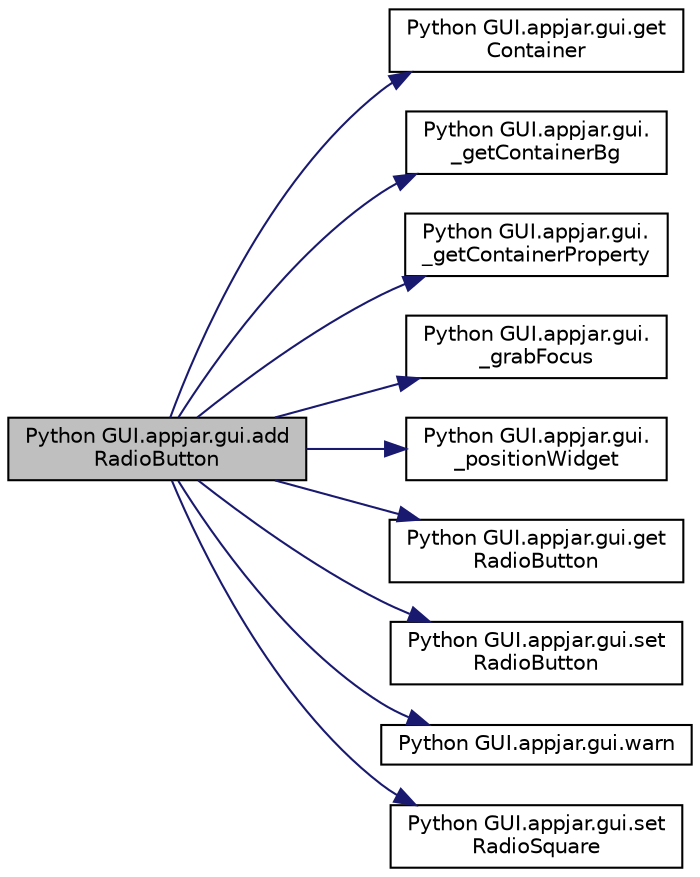 digraph "Python GUI.appjar.gui.addRadioButton"
{
  edge [fontname="Helvetica",fontsize="10",labelfontname="Helvetica",labelfontsize="10"];
  node [fontname="Helvetica",fontsize="10",shape=record];
  rankdir="LR";
  Node705 [label="Python GUI.appjar.gui.add\lRadioButton",height=0.2,width=0.4,color="black", fillcolor="grey75", style="filled", fontcolor="black"];
  Node705 -> Node706 [color="midnightblue",fontsize="10",style="solid",fontname="Helvetica"];
  Node706 [label="Python GUI.appjar.gui.get\lContainer",height=0.2,width=0.4,color="black", fillcolor="white", style="filled",URL="$class_python_01_g_u_i_1_1appjar_1_1gui.html#aa89c83e95e3952f6cc39fc23dffa15ce"];
  Node705 -> Node707 [color="midnightblue",fontsize="10",style="solid",fontname="Helvetica"];
  Node707 [label="Python GUI.appjar.gui.\l_getContainerBg",height=0.2,width=0.4,color="black", fillcolor="white", style="filled",URL="$class_python_01_g_u_i_1_1appjar_1_1gui.html#a7ca2e28f0ccf3c5e00ca64676c496afd"];
  Node705 -> Node708 [color="midnightblue",fontsize="10",style="solid",fontname="Helvetica"];
  Node708 [label="Python GUI.appjar.gui.\l_getContainerProperty",height=0.2,width=0.4,color="black", fillcolor="white", style="filled",URL="$class_python_01_g_u_i_1_1appjar_1_1gui.html#aa0cf90816634eb9855a518e37d864ec1"];
  Node705 -> Node709 [color="midnightblue",fontsize="10",style="solid",fontname="Helvetica"];
  Node709 [label="Python GUI.appjar.gui.\l_grabFocus",height=0.2,width=0.4,color="black", fillcolor="white", style="filled",URL="$class_python_01_g_u_i_1_1appjar_1_1gui.html#a1250327630c10e3a669b5e3bb8a0fc14"];
  Node705 -> Node710 [color="midnightblue",fontsize="10",style="solid",fontname="Helvetica"];
  Node710 [label="Python GUI.appjar.gui.\l_positionWidget",height=0.2,width=0.4,color="black", fillcolor="white", style="filled",URL="$class_python_01_g_u_i_1_1appjar_1_1gui.html#a994cf4bbd47f434233271d3d8b0eb4c6"];
  Node705 -> Node711 [color="midnightblue",fontsize="10",style="solid",fontname="Helvetica"];
  Node711 [label="Python GUI.appjar.gui.get\lRadioButton",height=0.2,width=0.4,color="black", fillcolor="white", style="filled",URL="$class_python_01_g_u_i_1_1appjar_1_1gui.html#afff0afbe253c863000467c0516934959"];
  Node705 -> Node712 [color="midnightblue",fontsize="10",style="solid",fontname="Helvetica"];
  Node712 [label="Python GUI.appjar.gui.set\lRadioButton",height=0.2,width=0.4,color="black", fillcolor="white", style="filled",URL="$class_python_01_g_u_i_1_1appjar_1_1gui.html#af69209dba535abdc4b9e2f3e5e9946e9"];
  Node705 -> Node713 [color="midnightblue",fontsize="10",style="solid",fontname="Helvetica"];
  Node713 [label="Python GUI.appjar.gui.warn",height=0.2,width=0.4,color="black", fillcolor="white", style="filled",URL="$class_python_01_g_u_i_1_1appjar_1_1gui.html#aa0a271b0b17a802e6d7b598c12bcd930"];
  Node705 -> Node714 [color="midnightblue",fontsize="10",style="solid",fontname="Helvetica"];
  Node714 [label="Python GUI.appjar.gui.set\lRadioSquare",height=0.2,width=0.4,color="black", fillcolor="white", style="filled",URL="$class_python_01_g_u_i_1_1appjar_1_1gui.html#ab9f0a63cb14c5ba948cfbb9f85237c36"];
}

